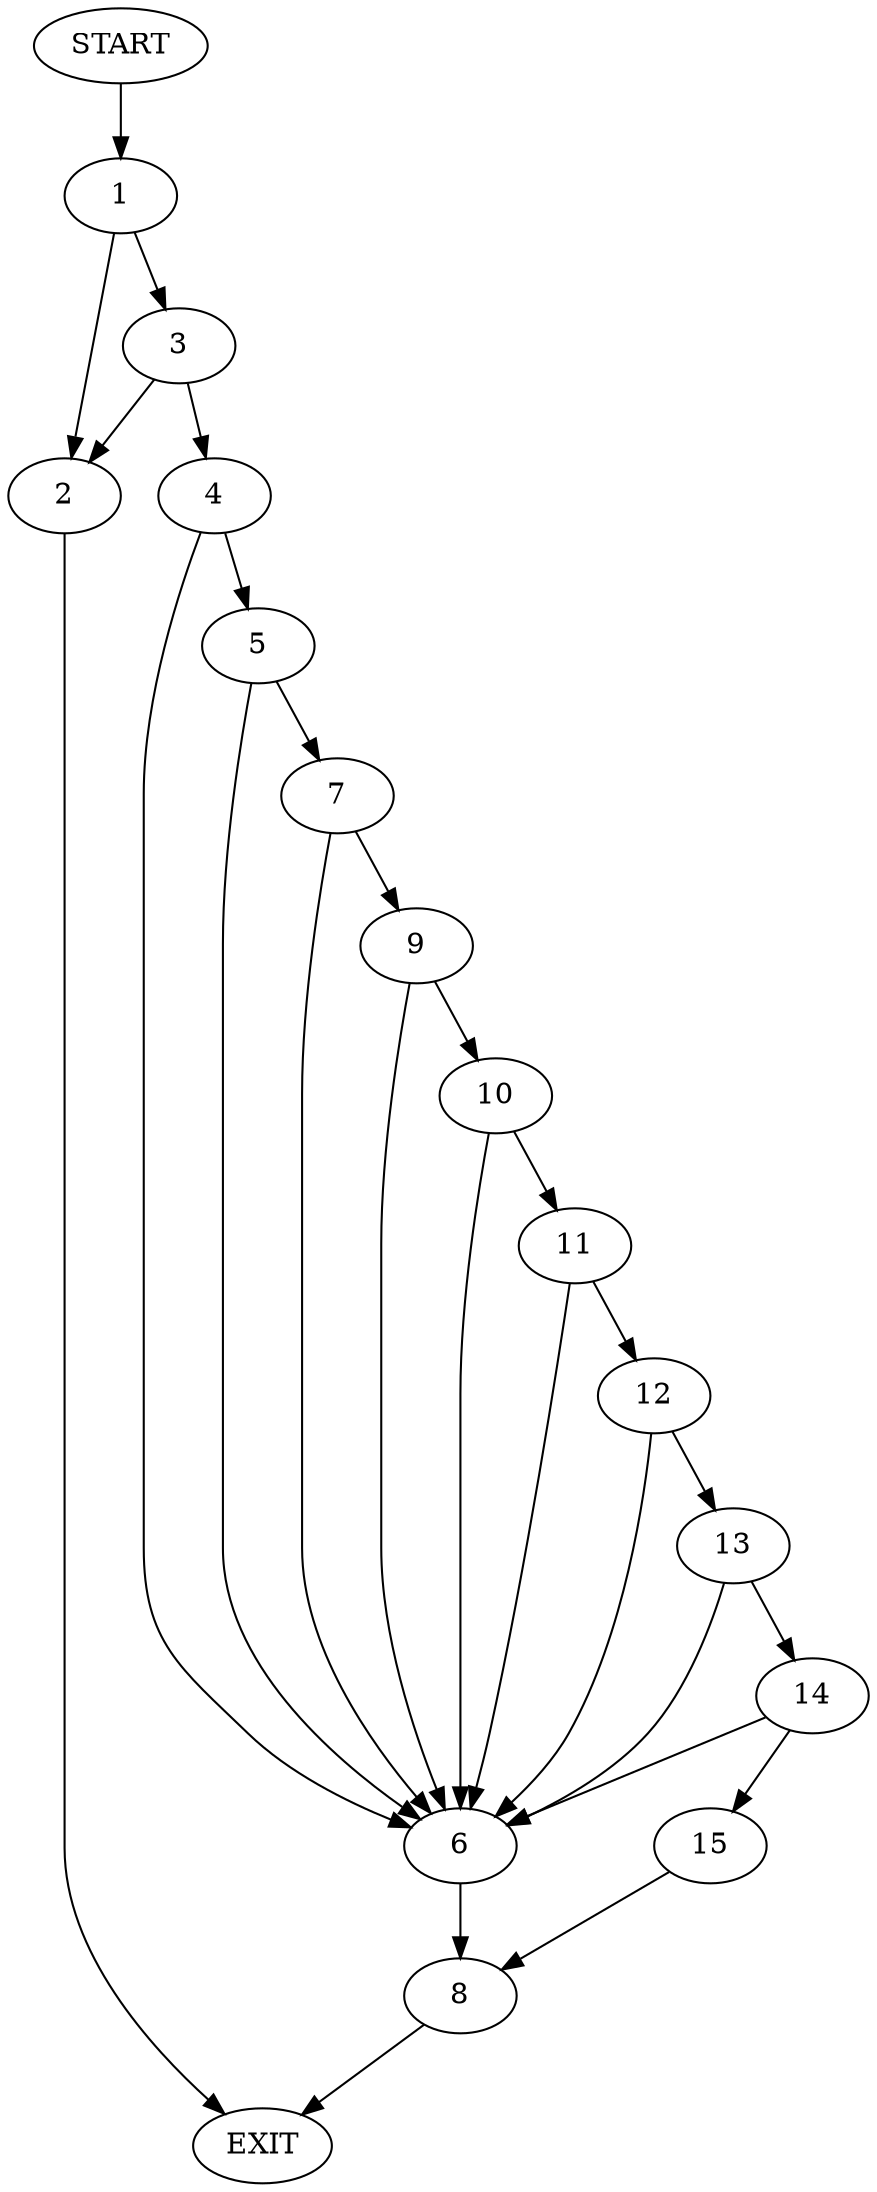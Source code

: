 digraph {
0 [label="START"]
16 [label="EXIT"]
0 -> 1
1 -> 2
1 -> 3
2 -> 16
3 -> 2
3 -> 4
4 -> 5
4 -> 6
5 -> 7
5 -> 6
6 -> 8
7 -> 6
7 -> 9
9 -> 10
9 -> 6
10 -> 11
10 -> 6
11 -> 6
11 -> 12
12 -> 13
12 -> 6
13 -> 6
13 -> 14
14 -> 6
14 -> 15
15 -> 8
8 -> 16
}
